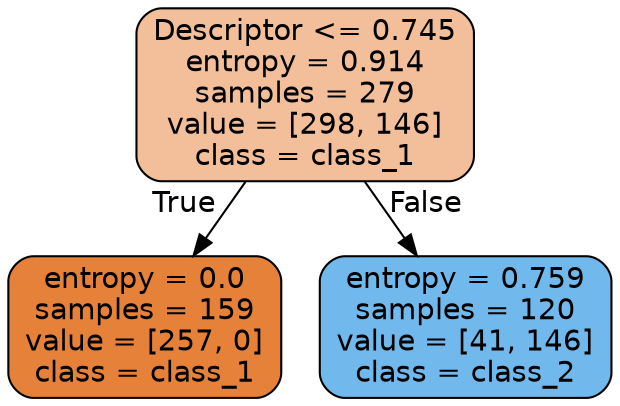 digraph Tree {
node [shape=box, style="filled, rounded", color="black", fontname="helvetica"] ;
edge [fontname="helvetica"] ;
0 [label="Descriptor <= 0.745\nentropy = 0.914\nsamples = 279\nvalue = [298, 146]\nclass = class_1", fillcolor="#f2bf9a"] ;
1 [label="entropy = 0.0\nsamples = 159\nvalue = [257, 0]\nclass = class_1", fillcolor="#e58139"] ;
0 -> 1 [labeldistance=2.5, labelangle=45, headlabel="True"] ;
2 [label="entropy = 0.759\nsamples = 120\nvalue = [41, 146]\nclass = class_2", fillcolor="#71b9ec"] ;
0 -> 2 [labeldistance=2.5, labelangle=-45, headlabel="False"] ;
}